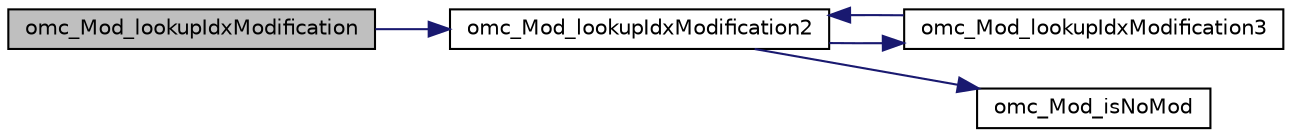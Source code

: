 digraph "omc_Mod_lookupIdxModification"
{
  edge [fontname="Helvetica",fontsize="10",labelfontname="Helvetica",labelfontsize="10"];
  node [fontname="Helvetica",fontsize="10",shape=record];
  rankdir="LR";
  Node4451 [label="omc_Mod_lookupIdxModification",height=0.2,width=0.4,color="black", fillcolor="grey75", style="filled", fontcolor="black"];
  Node4451 -> Node4452 [color="midnightblue",fontsize="10",style="solid",fontname="Helvetica"];
  Node4452 [label="omc_Mod_lookupIdxModification2",height=0.2,width=0.4,color="black", fillcolor="white", style="filled",URL="$d1/dd5/_mod_8c.html#aed34abefc19e10b83a4362308fb2beea"];
  Node4452 -> Node4453 [color="midnightblue",fontsize="10",style="solid",fontname="Helvetica"];
  Node4453 [label="omc_Mod_lookupIdxModification3",height=0.2,width=0.4,color="black", fillcolor="white", style="filled",URL="$d1/dd5/_mod_8c.html#a01763a1cb07c611c8124c03ee21e49e7"];
  Node4453 -> Node4452 [color="midnightblue",fontsize="10",style="solid",fontname="Helvetica"];
  Node4452 -> Node4454 [color="midnightblue",fontsize="10",style="solid",fontname="Helvetica"];
  Node4454 [label="omc_Mod_isNoMod",height=0.2,width=0.4,color="black", fillcolor="white", style="filled",URL="$d1/dd5/_mod_8c.html#a6065a5eff4c4b7d84811b7a4009460a0"];
}

